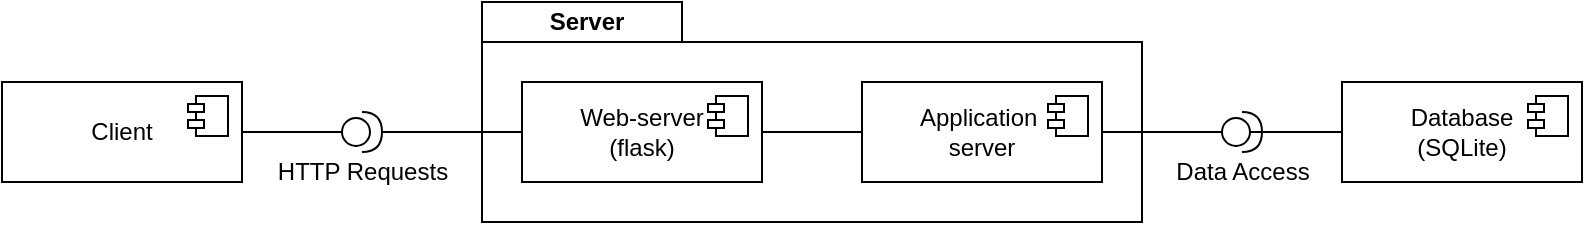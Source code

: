<mxfile version="24.9.0">
  <diagram name="Страница — 1" id="fPd1bFsiwI1zPbDgvqyk">
    <mxGraphModel dx="954" dy="502" grid="1" gridSize="10" guides="1" tooltips="1" connect="1" arrows="1" fold="1" page="1" pageScale="1" pageWidth="827" pageHeight="1169" math="0" shadow="0">
      <root>
        <mxCell id="0" />
        <mxCell id="1" parent="0" />
        <mxCell id="YrPraihIsLNLXIPn3rXI-8" value="HTTP Requests" style="shape=providedRequiredInterface;html=1;verticalLabelPosition=bottom;sketch=0;" vertex="1" parent="1">
          <mxGeometry x="230" y="185" width="20" height="20" as="geometry" />
        </mxCell>
        <mxCell id="YrPraihIsLNLXIPn3rXI-9" value="Client" style="html=1;dropTarget=0;whiteSpace=wrap;" vertex="1" parent="1">
          <mxGeometry x="60" y="170" width="120" height="50" as="geometry" />
        </mxCell>
        <mxCell id="YrPraihIsLNLXIPn3rXI-10" value="" style="shape=module;jettyWidth=8;jettyHeight=4;" vertex="1" parent="YrPraihIsLNLXIPn3rXI-9">
          <mxGeometry x="1" width="20" height="20" relative="1" as="geometry">
            <mxPoint x="-27" y="7" as="offset" />
          </mxGeometry>
        </mxCell>
        <mxCell id="YrPraihIsLNLXIPn3rXI-11" value="Database&lt;div&gt;(SQLite)&lt;/div&gt;" style="html=1;dropTarget=0;whiteSpace=wrap;" vertex="1" parent="1">
          <mxGeometry x="730" y="170" width="120" height="50" as="geometry" />
        </mxCell>
        <mxCell id="YrPraihIsLNLXIPn3rXI-12" value="" style="shape=module;jettyWidth=8;jettyHeight=4;" vertex="1" parent="YrPraihIsLNLXIPn3rXI-11">
          <mxGeometry x="1" width="20" height="20" relative="1" as="geometry">
            <mxPoint x="-27" y="7" as="offset" />
          </mxGeometry>
        </mxCell>
        <mxCell id="YrPraihIsLNLXIPn3rXI-5" value="" style="shape=folder;fontStyle=1;spacingTop=10;tabWidth=100;tabHeight=20;tabPosition=left;html=1;whiteSpace=wrap;" vertex="1" parent="1">
          <mxGeometry x="300" y="130" width="330" height="110" as="geometry" />
        </mxCell>
        <mxCell id="YrPraihIsLNLXIPn3rXI-6" value="Server" style="text;align=center;fontStyle=1;verticalAlign=middle;spacingLeft=3;spacingRight=3;strokeColor=none;rotatable=0;points=[[0,0.5],[1,0.5]];portConstraint=eastwest;html=1;" vertex="1" parent="1">
          <mxGeometry x="304" y="130" width="96" height="20" as="geometry" />
        </mxCell>
        <mxCell id="YrPraihIsLNLXIPn3rXI-15" value="Application&amp;nbsp;&lt;div&gt;server&lt;/div&gt;" style="html=1;dropTarget=0;whiteSpace=wrap;" vertex="1" parent="1">
          <mxGeometry x="490" y="170" width="120" height="50" as="geometry" />
        </mxCell>
        <mxCell id="YrPraihIsLNLXIPn3rXI-16" value="" style="shape=module;jettyWidth=8;jettyHeight=4;" vertex="1" parent="YrPraihIsLNLXIPn3rXI-15">
          <mxGeometry x="1" width="20" height="20" relative="1" as="geometry">
            <mxPoint x="-27" y="7" as="offset" />
          </mxGeometry>
        </mxCell>
        <mxCell id="YrPraihIsLNLXIPn3rXI-13" value="Web-server&lt;div&gt;(flask)&lt;/div&gt;" style="html=1;dropTarget=0;whiteSpace=wrap;" vertex="1" parent="1">
          <mxGeometry x="320" y="170" width="120" height="50" as="geometry" />
        </mxCell>
        <mxCell id="YrPraihIsLNLXIPn3rXI-14" value="" style="shape=module;jettyWidth=8;jettyHeight=4;" vertex="1" parent="YrPraihIsLNLXIPn3rXI-13">
          <mxGeometry x="1" width="20" height="20" relative="1" as="geometry">
            <mxPoint x="-27" y="7" as="offset" />
          </mxGeometry>
        </mxCell>
        <mxCell id="YrPraihIsLNLXIPn3rXI-17" value="" style="line;strokeWidth=1;fillColor=none;align=left;verticalAlign=middle;spacingTop=-1;spacingLeft=3;spacingRight=3;rotatable=0;labelPosition=right;points=[];portConstraint=eastwest;strokeColor=inherit;" vertex="1" parent="1">
          <mxGeometry x="180" y="191" width="50" height="8" as="geometry" />
        </mxCell>
        <mxCell id="YrPraihIsLNLXIPn3rXI-18" value="" style="line;strokeWidth=1;fillColor=none;align=left;verticalAlign=middle;spacingTop=-1;spacingLeft=3;spacingRight=3;rotatable=0;labelPosition=right;points=[];portConstraint=eastwest;strokeColor=inherit;" vertex="1" parent="1">
          <mxGeometry x="250" y="191" width="70" height="8" as="geometry" />
        </mxCell>
        <mxCell id="YrPraihIsLNLXIPn3rXI-19" value="" style="line;strokeWidth=1;fillColor=none;align=left;verticalAlign=middle;spacingTop=-1;spacingLeft=3;spacingRight=3;rotatable=0;labelPosition=right;points=[];portConstraint=eastwest;strokeColor=inherit;" vertex="1" parent="1">
          <mxGeometry x="440" y="191" width="50" height="8" as="geometry" />
        </mxCell>
        <mxCell id="YrPraihIsLNLXIPn3rXI-20" value="" style="line;strokeWidth=1;fillColor=none;align=left;verticalAlign=middle;spacingTop=-1;spacingLeft=3;spacingRight=3;rotatable=0;labelPosition=right;points=[];portConstraint=eastwest;strokeColor=inherit;" vertex="1" parent="1">
          <mxGeometry x="610" y="191" width="120" height="8" as="geometry" />
        </mxCell>
        <mxCell id="YrPraihIsLNLXIPn3rXI-21" value="Data Access" style="shape=providedRequiredInterface;html=1;verticalLabelPosition=bottom;sketch=0;" vertex="1" parent="1">
          <mxGeometry x="670" y="185" width="20" height="20" as="geometry" />
        </mxCell>
      </root>
    </mxGraphModel>
  </diagram>
</mxfile>

